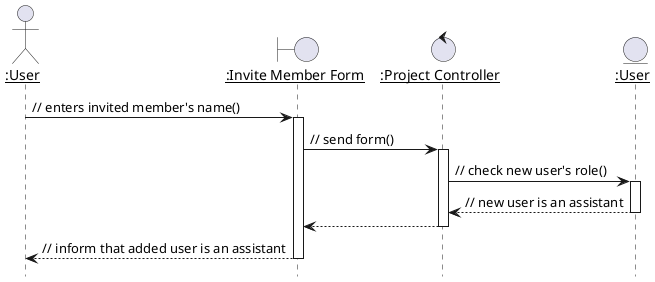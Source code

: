 @startuml
hide footbox
autoactivate on
skinparam sequenceParticipant underline
actor ":User" as usr
boundary ":Invite Member Form" as form
control ":Project Controller" as ctl
entity ":User" as db_usr

usr -> form : // enters invited member's name()
form -> ctl : // send form()
ctl -> db_usr : // check new user's role()
ctl <-- db_usr : // new user is an assistant
form <-- ctl
usr <-- form : // inform that added user is an assistant
@enduml
